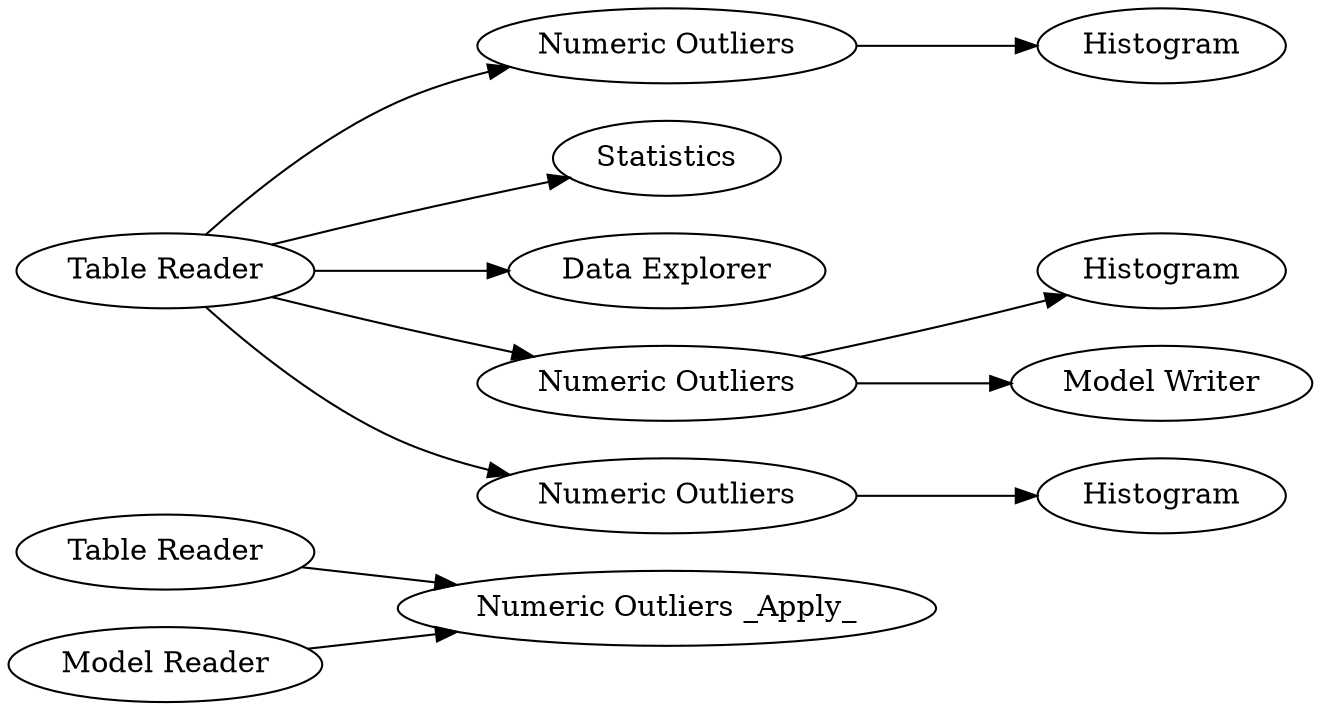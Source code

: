 digraph {
	"-682273955532406309_20" [label="Table Reader"]
	"-682273955532406309_18" [label=Histogram]
	"-682273955532406309_7" [label="Numeric Outliers _Apply_"]
	"-682273955532406309_21" [label="Model Writer"]
	"-682273955532406309_3" [label="Numeric Outliers"]
	"-682273955532406309_23" [label="Model Reader"]
	"-682273955532406309_16" [label=Histogram]
	"-682273955532406309_2" [label=Statistics]
	"-682273955532406309_19" [label="Data Explorer"]
	"-682273955532406309_22" [label="Table Reader"]
	"-682273955532406309_5" [label="Numeric Outliers"]
	"-682273955532406309_17" [label=Histogram]
	"-682273955532406309_4" [label="Numeric Outliers"]
	"-682273955532406309_3" -> "-682273955532406309_17"
	"-682273955532406309_20" -> "-682273955532406309_7"
	"-682273955532406309_22" -> "-682273955532406309_19"
	"-682273955532406309_5" -> "-682273955532406309_18"
	"-682273955532406309_22" -> "-682273955532406309_3"
	"-682273955532406309_5" -> "-682273955532406309_21"
	"-682273955532406309_22" -> "-682273955532406309_4"
	"-682273955532406309_22" -> "-682273955532406309_2"
	"-682273955532406309_23" -> "-682273955532406309_7"
	"-682273955532406309_22" -> "-682273955532406309_5"
	"-682273955532406309_4" -> "-682273955532406309_16"
	rankdir=LR
}
